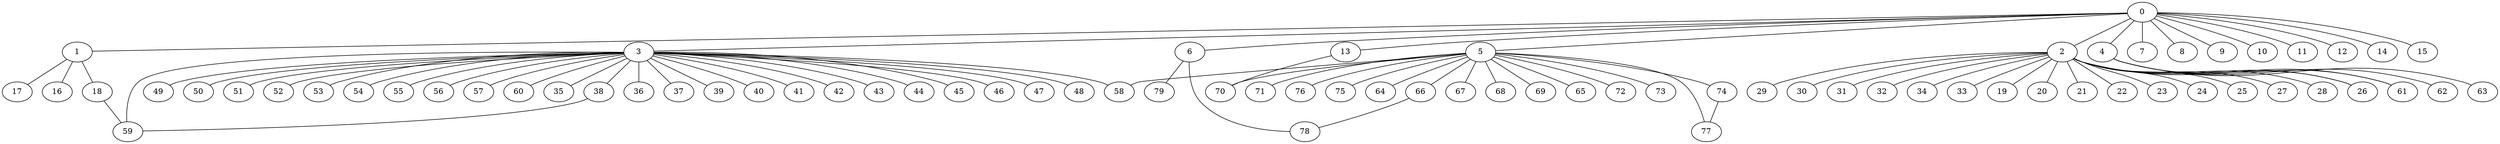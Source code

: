 
graph graphname {
    0 -- 1
0 -- 2
0 -- 3
0 -- 4
0 -- 5
0 -- 6
0 -- 7
0 -- 8
0 -- 9
0 -- 10
0 -- 11
0 -- 12
0 -- 13
0 -- 14
0 -- 15
1 -- 16
1 -- 18
1 -- 17
2 -- 32
2 -- 34
2 -- 33
2 -- 19
2 -- 20
2 -- 21
2 -- 22
2 -- 23
2 -- 24
2 -- 25
2 -- 26
2 -- 27
2 -- 28
2 -- 29
2 -- 30
2 -- 31
2 -- 61
3 -- 35
3 -- 36
3 -- 37
3 -- 38
3 -- 39
3 -- 40
3 -- 41
3 -- 42
3 -- 43
3 -- 44
3 -- 45
3 -- 46
3 -- 47
3 -- 48
3 -- 49
3 -- 50
3 -- 51
3 -- 52
3 -- 53
3 -- 54
3 -- 55
3 -- 56
3 -- 57
3 -- 58
3 -- 59
3 -- 60
4 -- 61
4 -- 62
4 -- 63
4 -- 26
5 -- 64
5 -- 66
5 -- 67
5 -- 68
5 -- 69
5 -- 70
5 -- 65
5 -- 72
5 -- 73
5 -- 74
5 -- 71
5 -- 76
5 -- 77
5 -- 75
5 -- 58
6 -- 78
6 -- 79
13 -- 70
18 -- 59
38 -- 59
66 -- 78
74 -- 77

}
